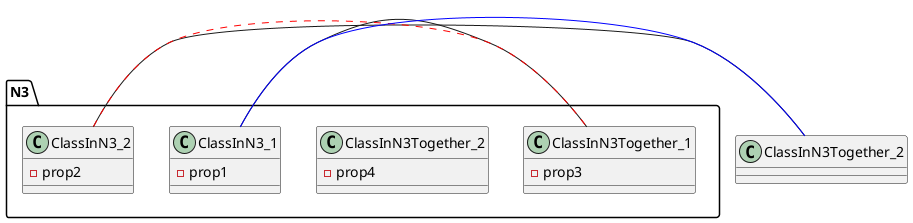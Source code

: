{
  "sha1": "nb4wyrso93clhtapj612pdn0z28cds5",
  "insertion": {
    "when": "2024-06-04T17:28:38.362Z",
    "url": "https://github.com/plantuml/plantuml/issues/1255",
    "user": "plantuml@gmail.com"
  }
}
@startuml

namespace N3 {
  class ClassInN3_1 {
    - prop1
  }
  class ClassInN3_2 {
    - prop2
  }
  together {
    class ClassInN3Together_1 {
      - prop3
    }
    class ClassInN3Together_2 {
      - prop4
    }
    ClassInN3Together_1 - N3.ClassInN3_1
  }
  ClassInN3_2 - .ClassInN3Together_2
}

' Revealing the true namespace of the elements:
N3.ClassInN3_2 -[dashed,#red] ClassInN3Together_1
N3.ClassInN3_1 -[#blue] ClassInN3Together_2

@enduml
